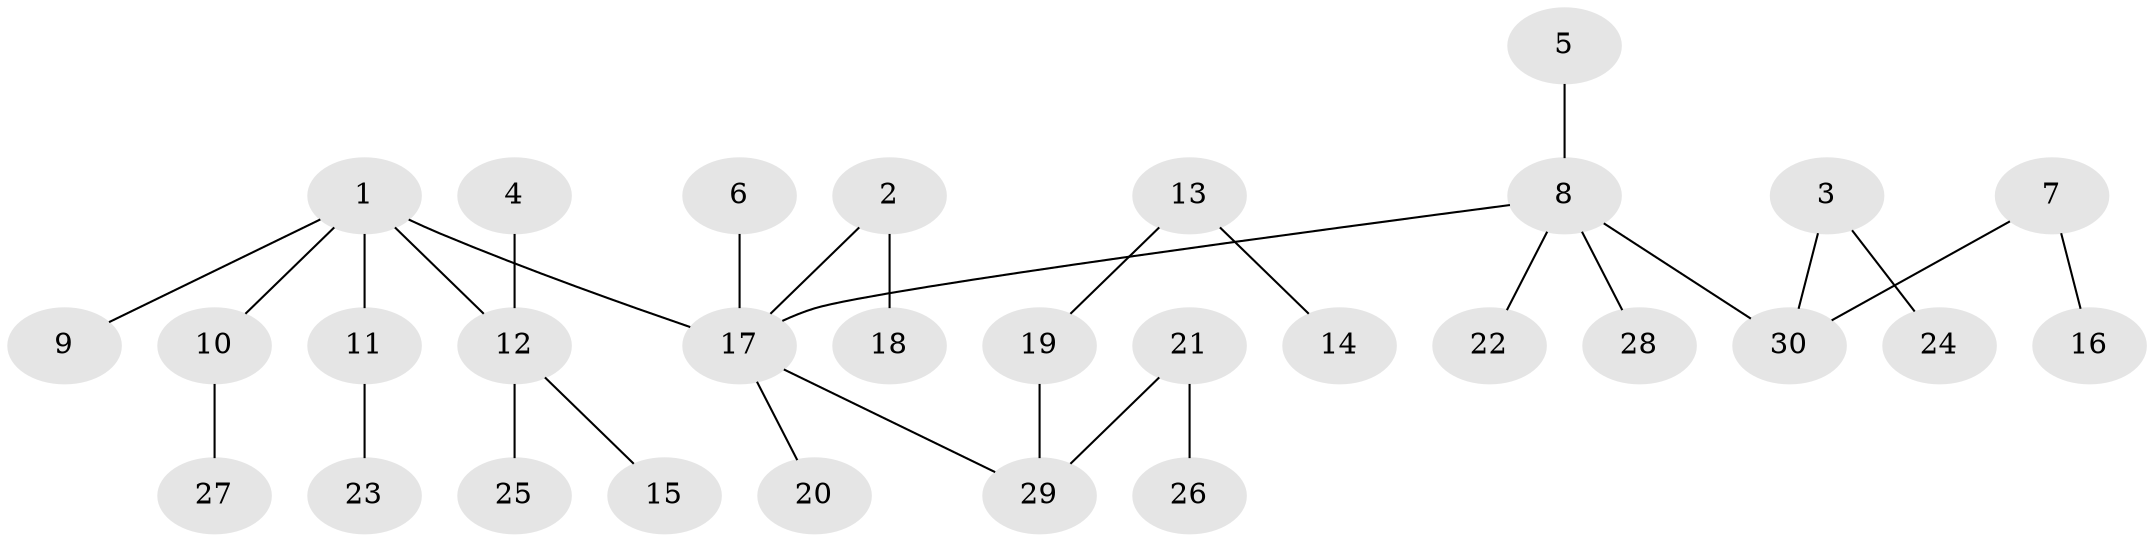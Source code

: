 // original degree distribution, {7: 0.01694915254237288, 4: 0.05084745762711865, 3: 0.1016949152542373, 6: 0.01694915254237288, 2: 0.3559322033898305, 5: 0.01694915254237288, 1: 0.4406779661016949}
// Generated by graph-tools (version 1.1) at 2025/50/03/09/25 03:50:24]
// undirected, 30 vertices, 29 edges
graph export_dot {
graph [start="1"]
  node [color=gray90,style=filled];
  1;
  2;
  3;
  4;
  5;
  6;
  7;
  8;
  9;
  10;
  11;
  12;
  13;
  14;
  15;
  16;
  17;
  18;
  19;
  20;
  21;
  22;
  23;
  24;
  25;
  26;
  27;
  28;
  29;
  30;
  1 -- 9 [weight=1.0];
  1 -- 10 [weight=1.0];
  1 -- 11 [weight=1.0];
  1 -- 12 [weight=1.0];
  1 -- 17 [weight=1.0];
  2 -- 17 [weight=1.0];
  2 -- 18 [weight=1.0];
  3 -- 24 [weight=1.0];
  3 -- 30 [weight=1.0];
  4 -- 12 [weight=1.0];
  5 -- 8 [weight=1.0];
  6 -- 17 [weight=1.0];
  7 -- 16 [weight=1.0];
  7 -- 30 [weight=1.0];
  8 -- 17 [weight=1.0];
  8 -- 22 [weight=1.0];
  8 -- 28 [weight=1.0];
  8 -- 30 [weight=1.0];
  10 -- 27 [weight=1.0];
  11 -- 23 [weight=1.0];
  12 -- 15 [weight=1.0];
  12 -- 25 [weight=1.0];
  13 -- 14 [weight=1.0];
  13 -- 19 [weight=1.0];
  17 -- 20 [weight=1.0];
  17 -- 29 [weight=1.0];
  19 -- 29 [weight=1.0];
  21 -- 26 [weight=1.0];
  21 -- 29 [weight=1.0];
}
